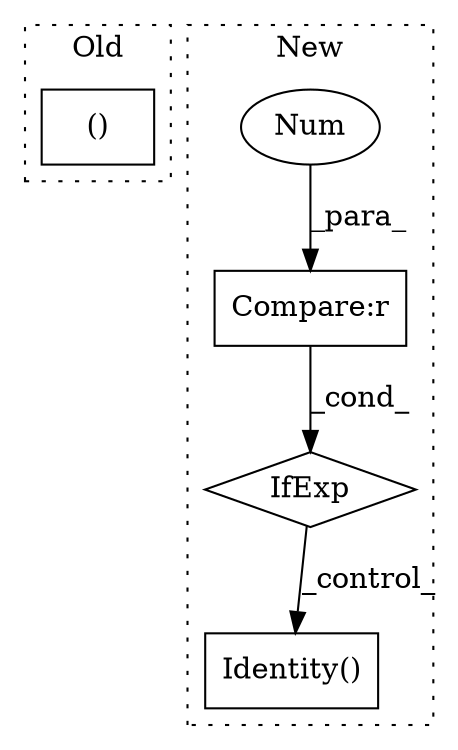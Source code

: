 digraph G {
subgraph cluster0 {
1 [label="()" a="54" s="12688" l="2" shape="box"];
label = "Old";
style="dotted";
}
subgraph cluster1 {
2 [label="Identity()" a="75" s="4696" l="13" shape="box"];
3 [label="IfExp" a="51" s="4673,4690" l="4,6" shape="diamond"];
4 [label="Compare:r" a="40" s="4677" l="13" shape="box"];
5 [label="Num" a="76" s="4689" l="1" shape="ellipse"];
label = "New";
style="dotted";
}
3 -> 2 [label="_control_"];
4 -> 3 [label="_cond_"];
5 -> 4 [label="_para_"];
}